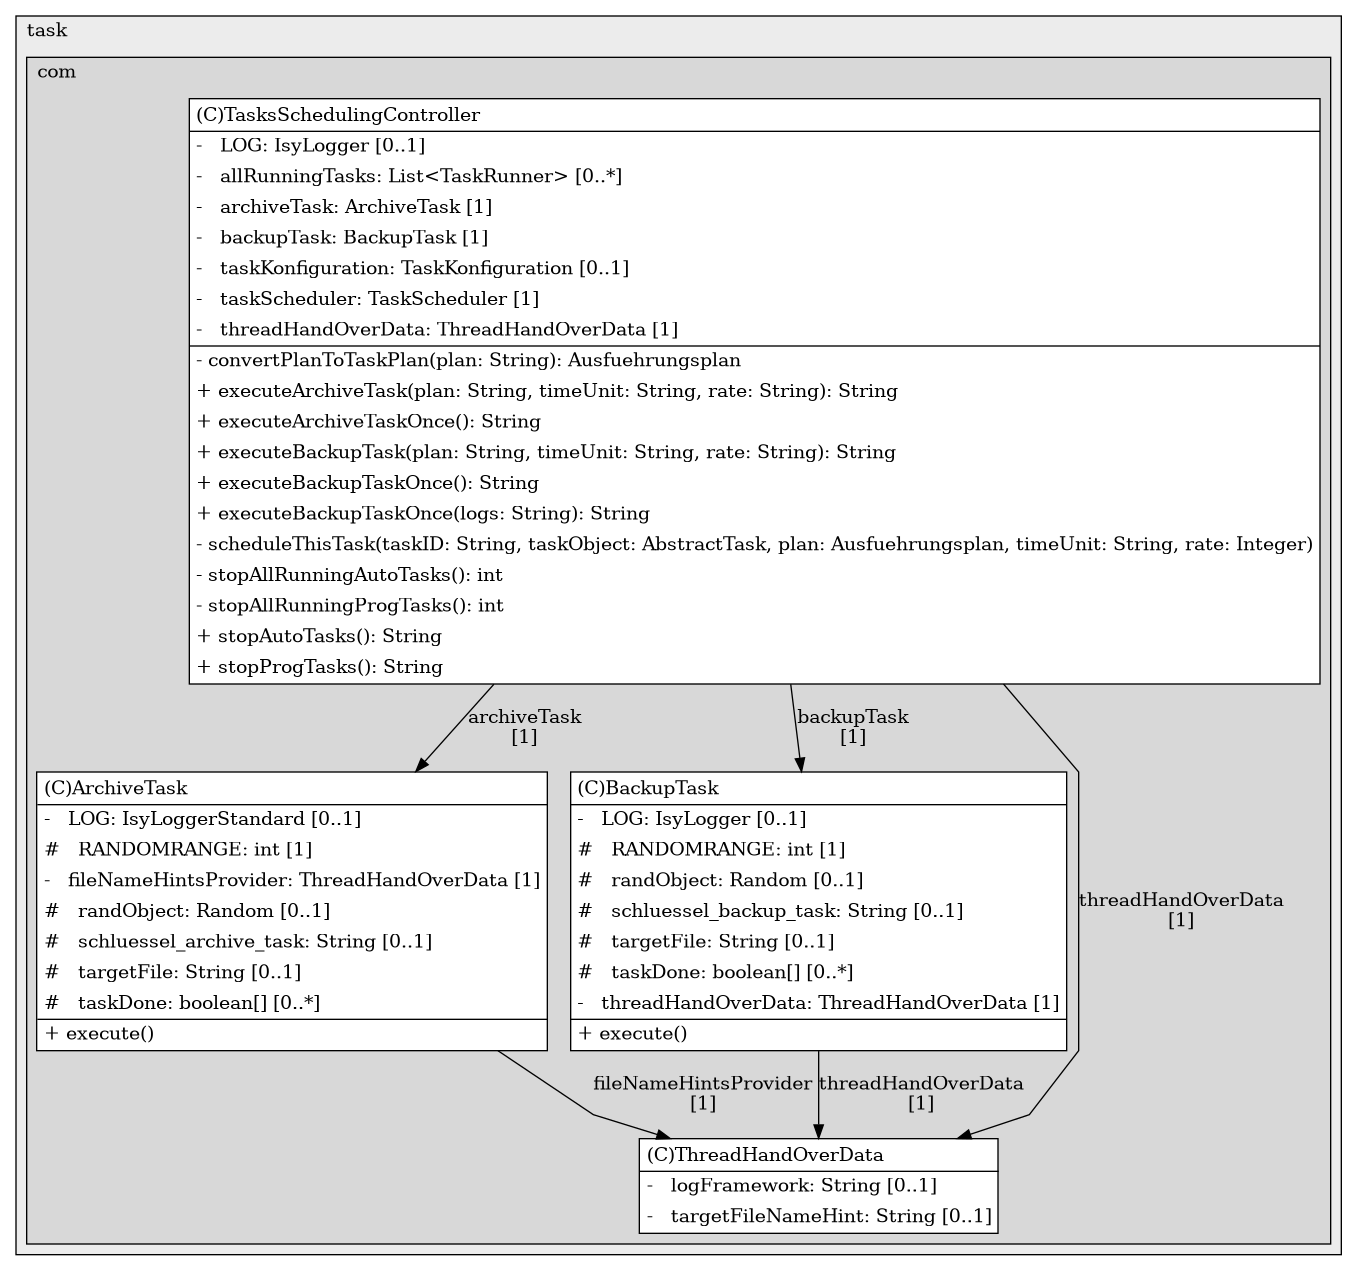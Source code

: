 @startuml

/' diagram meta data start
config=StructureConfiguration;
{
  "projectClassification": {
    "searchMode": "OpenProject", // OpenProject, AllProjects
    "includedProjects": "",
    "pathEndKeywords": "*.impl",
    "isClientPath": "",
    "isClientName": "",
    "isTestPath": "",
    "isTestName": "",
    "isMappingPath": "",
    "isMappingName": "",
    "isDataAccessPath": "",
    "isDataAccessName": "",
    "isDataStructurePath": "",
    "isDataStructureName": "",
    "isInterfaceStructuresPath": "",
    "isInterfaceStructuresName": "",
    "isEntryPointPath": "",
    "isEntryPointName": "",
    "treatFinalFieldsAsMandatory": false
  },
  "graphRestriction": {
    "classPackageExcludeFilter": "",
    "classPackageIncludeFilter": "",
    "classNameExcludeFilter": "",
    "classNameIncludeFilter": "",
    "methodNameExcludeFilter": "",
    "methodNameIncludeFilter": "",
    "removeByInheritance": "", // inheritance/annotation based filtering is done in a second step
    "removeByAnnotation": "",
    "removeByClassPackage": "", // cleanup the graph after inheritance/annotation based filtering is done
    "removeByClassName": "",
    "cutMappings": false,
    "cutEnum": true,
    "cutTests": true,
    "cutClient": true,
    "cutDataAccess": false,
    "cutInterfaceStructures": false,
    "cutDataStructures": false,
    "cutGetterAndSetter": true,
    "cutConstructors": true
  },
  "graphTraversal": {
    "forwardDepth": 6,
    "backwardDepth": 6,
    "classPackageExcludeFilter": "",
    "classPackageIncludeFilter": "",
    "classNameExcludeFilter": "",
    "classNameIncludeFilter": "",
    "methodNameExcludeFilter": "",
    "methodNameIncludeFilter": "",
    "hideMappings": false,
    "hideDataStructures": false,
    "hidePrivateMethods": true,
    "hideInterfaceCalls": true, // indirection: implementation -> interface (is hidden) -> implementation
    "onlyShowApplicationEntryPoints": false, // root node is included
    "useMethodCallsForStructureDiagram": "ForwardOnly" // ForwardOnly, BothDirections, No
  },
  "details": {
    "aggregation": "GroupByClass", // ByClass, GroupByClass, None
    "showClassGenericTypes": true,
    "showMethods": true,
    "showMethodParameterNames": true,
    "showMethodParameterTypes": true,
    "showMethodReturnType": true,
    "showPackageLevels": 2,
    "showDetailedClassStructure": true
  },
  "rootClass": "isy.task.com.test_isy_task_auto.controller.TasksSchedulingController",
  "extensionCallbackMethod": "" // qualified.class.name#methodName - signature: public static String method(String)
}
diagram meta data end '/



digraph g {
    rankdir="TB"
    splines=polyline
    

'nodes 
subgraph cluster_3552645 { 
   	label=task
	labeljust=l
	fillcolor="#ececec"
	style=filled
   
   subgraph cluster_411282024 { 
   	label=com
	labeljust=l
	fillcolor="#d8d8d8"
	style=filled
   
   ArchiveTask1095031645[
	label=<<TABLE BORDER="1" CELLBORDER="0" CELLPADDING="4" CELLSPACING="0">
<TR><TD ALIGN="LEFT" >(C)ArchiveTask</TD></TR>
<HR/>
<TR><TD ALIGN="LEFT" >-   LOG: IsyLoggerStandard [0..1]</TD></TR>
<TR><TD ALIGN="LEFT" >#   RANDOMRANGE: int [1]</TD></TR>
<TR><TD ALIGN="LEFT" >-   fileNameHintsProvider: ThreadHandOverData [1]</TD></TR>
<TR><TD ALIGN="LEFT" >#   randObject: Random [0..1]</TD></TR>
<TR><TD ALIGN="LEFT" >#   schluessel_archive_task: String [0..1]</TD></TR>
<TR><TD ALIGN="LEFT" >#   targetFile: String [0..1]</TD></TR>
<TR><TD ALIGN="LEFT" >#   taskDone: boolean[] [0..*]</TD></TR>
<HR/>
<TR><TD ALIGN="LEFT" >+ execute()</TD></TR>
</TABLE>>
	style=filled
	margin=0
	shape=plaintext
	fillcolor="#FFFFFF"
];

BackupTask1095031645[
	label=<<TABLE BORDER="1" CELLBORDER="0" CELLPADDING="4" CELLSPACING="0">
<TR><TD ALIGN="LEFT" >(C)BackupTask</TD></TR>
<HR/>
<TR><TD ALIGN="LEFT" >-   LOG: IsyLogger [0..1]</TD></TR>
<TR><TD ALIGN="LEFT" >#   RANDOMRANGE: int [1]</TD></TR>
<TR><TD ALIGN="LEFT" >#   randObject: Random [0..1]</TD></TR>
<TR><TD ALIGN="LEFT" >#   schluessel_backup_task: String [0..1]</TD></TR>
<TR><TD ALIGN="LEFT" >#   targetFile: String [0..1]</TD></TR>
<TR><TD ALIGN="LEFT" >#   taskDone: boolean[] [0..*]</TD></TR>
<TR><TD ALIGN="LEFT" >-   threadHandOverData: ThreadHandOverData [1]</TD></TR>
<HR/>
<TR><TD ALIGN="LEFT" >+ execute()</TD></TR>
</TABLE>>
	style=filled
	margin=0
	shape=plaintext
	fillcolor="#FFFFFF"
];

TasksSchedulingController2129338279[
	label=<<TABLE BORDER="1" CELLBORDER="0" CELLPADDING="4" CELLSPACING="0">
<TR><TD ALIGN="LEFT" >(C)TasksSchedulingController</TD></TR>
<HR/>
<TR><TD ALIGN="LEFT" >-   LOG: IsyLogger [0..1]</TD></TR>
<TR><TD ALIGN="LEFT" >-   allRunningTasks: List&lt;TaskRunner&gt; [0..*]</TD></TR>
<TR><TD ALIGN="LEFT" >-   archiveTask: ArchiveTask [1]</TD></TR>
<TR><TD ALIGN="LEFT" >-   backupTask: BackupTask [1]</TD></TR>
<TR><TD ALIGN="LEFT" >-   taskKonfiguration: TaskKonfiguration [0..1]</TD></TR>
<TR><TD ALIGN="LEFT" >-   taskScheduler: TaskScheduler [1]</TD></TR>
<TR><TD ALIGN="LEFT" >-   threadHandOverData: ThreadHandOverData [1]</TD></TR>
<HR/>
<TR><TD ALIGN="LEFT" >- convertPlanToTaskPlan(plan: String): Ausfuehrungsplan</TD></TR>
<TR><TD ALIGN="LEFT" >+ executeArchiveTask(plan: String, timeUnit: String, rate: String): String</TD></TR>
<TR><TD ALIGN="LEFT" >+ executeArchiveTaskOnce(): String</TD></TR>
<TR><TD ALIGN="LEFT" >+ executeBackupTask(plan: String, timeUnit: String, rate: String): String</TD></TR>
<TR><TD ALIGN="LEFT" >+ executeBackupTaskOnce(): String</TD></TR>
<TR><TD ALIGN="LEFT" >+ executeBackupTaskOnce(logs: String): String</TD></TR>
<TR><TD ALIGN="LEFT" >- scheduleThisTask(taskID: String, taskObject: AbstractTask, plan: Ausfuehrungsplan, timeUnit: String, rate: Integer)</TD></TR>
<TR><TD ALIGN="LEFT" >- stopAllRunningAutoTasks(): int</TD></TR>
<TR><TD ALIGN="LEFT" >- stopAllRunningProgTasks(): int</TD></TR>
<TR><TD ALIGN="LEFT" >+ stopAutoTasks(): String</TD></TR>
<TR><TD ALIGN="LEFT" >+ stopProgTasks(): String</TD></TR>
</TABLE>>
	style=filled
	margin=0
	shape=plaintext
	fillcolor="#FFFFFF"
];

ThreadHandOverData1211650125[
	label=<<TABLE BORDER="1" CELLBORDER="0" CELLPADDING="4" CELLSPACING="0">
<TR><TD ALIGN="LEFT" >(C)ThreadHandOverData</TD></TR>
<HR/>
<TR><TD ALIGN="LEFT" >-   logFramework: String [0..1]</TD></TR>
<TR><TD ALIGN="LEFT" >-   targetFileNameHint: String [0..1]</TD></TR>
</TABLE>>
	style=filled
	margin=0
	shape=plaintext
	fillcolor="#FFFFFF"
];
} 
} 

'edges    
ArchiveTask1095031645 -> ThreadHandOverData1211650125[label="fileNameHintsProvider
[1]"];
BackupTask1095031645 -> ThreadHandOverData1211650125[label="threadHandOverData
[1]"];
TasksSchedulingController2129338279 -> ArchiveTask1095031645[label="archiveTask
[1]"];
TasksSchedulingController2129338279 -> BackupTask1095031645[label="backupTask
[1]"];
TasksSchedulingController2129338279 -> ThreadHandOverData1211650125[label="threadHandOverData
[1]"];
    
}
@enduml